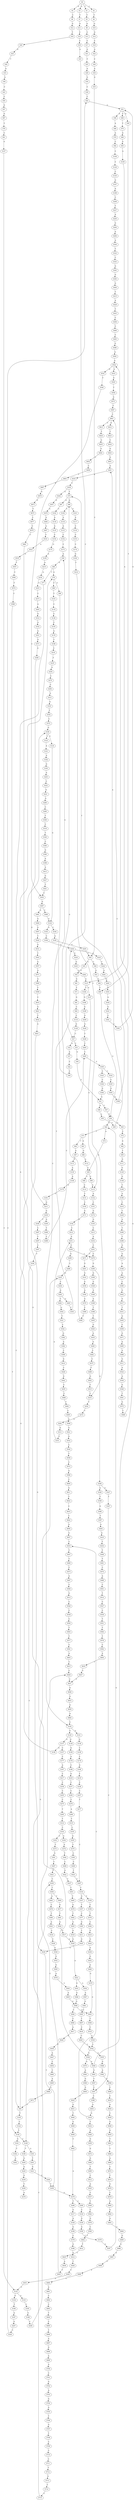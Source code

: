 strict digraph  {
	S0 -> S1 [ label = T ];
	S0 -> S2 [ label = C ];
	S0 -> S3 [ label = G ];
	S0 -> S4 [ label = A ];
	S1 -> S5 [ label = T ];
	S2 -> S6 [ label = T ];
	S3 -> S7 [ label = T ];
	S4 -> S8 [ label = C ];
	S5 -> S9 [ label = G ];
	S6 -> S10 [ label = G ];
	S7 -> S11 [ label = G ];
	S8 -> S12 [ label = G ];
	S9 -> S13 [ label = C ];
	S10 -> S14 [ label = G ];
	S11 -> S15 [ label = C ];
	S12 -> S16 [ label = T ];
	S13 -> S17 [ label = C ];
	S14 -> S18 [ label = C ];
	S15 -> S19 [ label = C ];
	S16 -> S20 [ label = C ];
	S17 -> S21 [ label = G ];
	S18 -> S22 [ label = G ];
	S19 -> S23 [ label = G ];
	S20 -> S24 [ label = G ];
	S21 -> S25 [ label = T ];
	S22 -> S26 [ label = C ];
	S23 -> S27 [ label = C ];
	S24 -> S28 [ label = T ];
	S25 -> S29 [ label = A ];
	S26 -> S30 [ label = A ];
	S27 -> S31 [ label = C ];
	S27 -> S32 [ label = A ];
	S28 -> S33 [ label = G ];
	S29 -> S34 [ label = G ];
	S30 -> S35 [ label = G ];
	S31 -> S36 [ label = G ];
	S32 -> S37 [ label = A ];
	S33 -> S38 [ label = A ];
	S34 -> S39 [ label = C ];
	S35 -> S40 [ label = C ];
	S36 -> S41 [ label = G ];
	S37 -> S42 [ label = C ];
	S38 -> S43 [ label = C ];
	S39 -> S44 [ label = C ];
	S40 -> S45 [ label = G ];
	S40 -> S46 [ label = C ];
	S41 -> S47 [ label = T ];
	S41 -> S48 [ label = A ];
	S42 -> S49 [ label = C ];
	S43 -> S50 [ label = C ];
	S44 -> S51 [ label = G ];
	S45 -> S52 [ label = G ];
	S46 -> S53 [ label = G ];
	S47 -> S54 [ label = G ];
	S48 -> S55 [ label = A ];
	S49 -> S56 [ label = A ];
	S50 -> S57 [ label = G ];
	S51 -> S58 [ label = A ];
	S51 -> S59 [ label = G ];
	S51 -> S60 [ label = C ];
	S52 -> S61 [ label = G ];
	S53 -> S62 [ label = G ];
	S54 -> S63 [ label = A ];
	S54 -> S64 [ label = G ];
	S55 -> S65 [ label = C ];
	S56 -> S66 [ label = G ];
	S57 -> S67 [ label = G ];
	S58 -> S68 [ label = A ];
	S59 -> S69 [ label = T ];
	S60 -> S70 [ label = T ];
	S61 -> S71 [ label = T ];
	S62 -> S69 [ label = T ];
	S63 -> S72 [ label = C ];
	S64 -> S73 [ label = T ];
	S64 -> S74 [ label = A ];
	S65 -> S75 [ label = T ];
	S66 -> S76 [ label = A ];
	S66 -> S77 [ label = T ];
	S67 -> S78 [ label = T ];
	S68 -> S79 [ label = A ];
	S69 -> S54 [ label = G ];
	S70 -> S80 [ label = G ];
	S71 -> S81 [ label = G ];
	S72 -> S82 [ label = G ];
	S73 -> S83 [ label = G ];
	S73 -> S84 [ label = T ];
	S74 -> S85 [ label = A ];
	S75 -> S86 [ label = G ];
	S75 -> S87 [ label = A ];
	S76 -> S88 [ label = C ];
	S76 -> S89 [ label = A ];
	S77 -> S90 [ label = C ];
	S78 -> S91 [ label = C ];
	S79 -> S92 [ label = C ];
	S80 -> S93 [ label = G ];
	S81 -> S94 [ label = C ];
	S82 -> S95 [ label = T ];
	S83 -> S96 [ label = G ];
	S84 -> S97 [ label = A ];
	S85 -> S98 [ label = C ];
	S85 -> S99 [ label = G ];
	S86 -> S100 [ label = C ];
	S86 -> S101 [ label = G ];
	S87 -> S102 [ label = C ];
	S88 -> S103 [ label = T ];
	S89 -> S104 [ label = C ];
	S90 -> S105 [ label = T ];
	S90 -> S106 [ label = G ];
	S91 -> S107 [ label = G ];
	S92 -> S108 [ label = C ];
	S93 -> S109 [ label = A ];
	S94 -> S110 [ label = C ];
	S95 -> S111 [ label = G ];
	S96 -> S112 [ label = A ];
	S97 -> S113 [ label = G ];
	S98 -> S114 [ label = C ];
	S99 -> S115 [ label = A ];
	S100 -> S116 [ label = A ];
	S101 -> S117 [ label = A ];
	S102 -> S118 [ label = A ];
	S103 -> S119 [ label = C ];
	S104 -> S120 [ label = C ];
	S104 -> S121 [ label = A ];
	S105 -> S122 [ label = C ];
	S106 -> S123 [ label = T ];
	S106 -> S124 [ label = C ];
	S107 -> S125 [ label = C ];
	S108 -> S126 [ label = C ];
	S109 -> S127 [ label = A ];
	S110 -> S128 [ label = G ];
	S111 -> S129 [ label = G ];
	S112 -> S85 [ label = A ];
	S113 -> S130 [ label = A ];
	S114 -> S131 [ label = T ];
	S115 -> S132 [ label = A ];
	S116 -> S133 [ label = A ];
	S117 -> S134 [ label = C ];
	S118 -> S135 [ label = A ];
	S119 -> S136 [ label = C ];
	S120 -> S137 [ label = A ];
	S120 -> S138 [ label = G ];
	S121 -> S139 [ label = G ];
	S122 -> S140 [ label = T ];
	S123 -> S141 [ label = A ];
	S124 -> S142 [ label = G ];
	S125 -> S143 [ label = A ];
	S125 -> S144 [ label = G ];
	S126 -> S145 [ label = C ];
	S127 -> S146 [ label = T ];
	S127 -> S147 [ label = G ];
	S128 -> S27 [ label = C ];
	S129 -> S148 [ label = G ];
	S130 -> S149 [ label = A ];
	S131 -> S150 [ label = C ];
	S132 -> S151 [ label = C ];
	S133 -> S152 [ label = C ];
	S134 -> S153 [ label = C ];
	S135 -> S154 [ label = C ];
	S136 -> S155 [ label = C ];
	S137 -> S156 [ label = G ];
	S137 -> S157 [ label = C ];
	S138 -> S158 [ label = G ];
	S139 -> S159 [ label = C ];
	S140 -> S160 [ label = C ];
	S140 -> S161 [ label = G ];
	S141 -> S162 [ label = A ];
	S142 -> S163 [ label = G ];
	S142 -> S164 [ label = C ];
	S143 -> S165 [ label = C ];
	S144 -> S166 [ label = T ];
	S145 -> S167 [ label = G ];
	S146 -> S168 [ label = G ];
	S147 -> S115 [ label = A ];
	S148 -> S169 [ label = T ];
	S149 -> S170 [ label = G ];
	S150 -> S171 [ label = G ];
	S151 -> S172 [ label = G ];
	S152 -> S173 [ label = C ];
	S153 -> S174 [ label = C ];
	S154 -> S175 [ label = G ];
	S155 -> S176 [ label = A ];
	S156 -> S76 [ label = A ];
	S157 -> S177 [ label = C ];
	S158 -> S178 [ label = A ];
	S159 -> S179 [ label = C ];
	S160 -> S180 [ label = T ];
	S160 -> S181 [ label = G ];
	S161 -> S182 [ label = T ];
	S162 -> S183 [ label = G ];
	S163 -> S184 [ label = C ];
	S164 -> S185 [ label = A ];
	S165 -> S186 [ label = G ];
	S166 -> S187 [ label = A ];
	S167 -> S188 [ label = A ];
	S168 -> S189 [ label = G ];
	S169 -> S190 [ label = A ];
	S170 -> S191 [ label = G ];
	S171 -> S192 [ label = G ];
	S172 -> S193 [ label = G ];
	S173 -> S56 [ label = A ];
	S174 -> S194 [ label = G ];
	S175 -> S195 [ label = A ];
	S176 -> S196 [ label = T ];
	S177 -> S197 [ label = A ];
	S178 -> S198 [ label = C ];
	S179 -> S199 [ label = G ];
	S180 -> S200 [ label = G ];
	S181 -> S201 [ label = T ];
	S182 -> S202 [ label = A ];
	S183 -> S203 [ label = A ];
	S184 -> S204 [ label = T ];
	S185 -> S205 [ label = G ];
	S186 -> S206 [ label = C ];
	S187 -> S207 [ label = G ];
	S188 -> S208 [ label = C ];
	S189 -> S209 [ label = G ];
	S190 -> S210 [ label = C ];
	S191 -> S211 [ label = G ];
	S192 -> S212 [ label = C ];
	S193 -> S213 [ label = C ];
	S194 -> S214 [ label = T ];
	S195 -> S215 [ label = A ];
	S196 -> S216 [ label = C ];
	S197 -> S217 [ label = C ];
	S198 -> S218 [ label = G ];
	S199 -> S219 [ label = T ];
	S200 -> S220 [ label = A ];
	S201 -> S221 [ label = G ];
	S203 -> S222 [ label = C ];
	S204 -> S223 [ label = A ];
	S204 -> S224 [ label = G ];
	S205 -> S40 [ label = C ];
	S206 -> S225 [ label = G ];
	S207 -> S226 [ label = C ];
	S208 -> S227 [ label = T ];
	S209 -> S228 [ label = G ];
	S210 -> S229 [ label = T ];
	S211 -> S230 [ label = G ];
	S212 -> S231 [ label = A ];
	S213 -> S232 [ label = A ];
	S214 -> S233 [ label = C ];
	S215 -> S234 [ label = A ];
	S216 -> S235 [ label = T ];
	S217 -> S236 [ label = C ];
	S218 -> S237 [ label = C ];
	S219 -> S238 [ label = C ];
	S220 -> S239 [ label = G ];
	S221 -> S240 [ label = G ];
	S222 -> S241 [ label = G ];
	S223 -> S242 [ label = T ];
	S224 -> S243 [ label = G ];
	S225 -> S244 [ label = C ];
	S226 -> S44 [ label = C ];
	S227 -> S245 [ label = A ];
	S228 -> S246 [ label = T ];
	S229 -> S247 [ label = A ];
	S230 -> S248 [ label = T ];
	S230 -> S249 [ label = G ];
	S231 -> S250 [ label = C ];
	S232 -> S251 [ label = C ];
	S233 -> S252 [ label = T ];
	S234 -> S253 [ label = A ];
	S235 -> S254 [ label = G ];
	S236 -> S255 [ label = C ];
	S237 -> S256 [ label = C ];
	S238 -> S257 [ label = C ];
	S239 -> S258 [ label = T ];
	S240 -> S259 [ label = T ];
	S241 -> S260 [ label = G ];
	S242 -> S261 [ label = A ];
	S243 -> S262 [ label = A ];
	S244 -> S263 [ label = G ];
	S245 -> S264 [ label = G ];
	S246 -> S265 [ label = C ];
	S247 -> S266 [ label = T ];
	S248 -> S267 [ label = C ];
	S249 -> S268 [ label = T ];
	S250 -> S269 [ label = G ];
	S250 -> S270 [ label = C ];
	S251 -> S270 [ label = C ];
	S251 -> S271 [ label = T ];
	S252 -> S272 [ label = C ];
	S253 -> S273 [ label = C ];
	S254 -> S274 [ label = C ];
	S255 -> S275 [ label = C ];
	S256 -> S276 [ label = C ];
	S257 -> S277 [ label = T ];
	S258 -> S278 [ label = A ];
	S259 -> S279 [ label = A ];
	S260 -> S280 [ label = C ];
	S261 -> S281 [ label = G ];
	S262 -> S127 [ label = A ];
	S263 -> S282 [ label = C ];
	S263 -> S283 [ label = G ];
	S264 -> S284 [ label = A ];
	S265 -> S285 [ label = C ];
	S266 -> S286 [ label = T ];
	S267 -> S287 [ label = T ];
	S268 -> S288 [ label = C ];
	S269 -> S289 [ label = C ];
	S270 -> S290 [ label = G ];
	S271 -> S291 [ label = G ];
	S272 -> S292 [ label = G ];
	S273 -> S293 [ label = A ];
	S274 -> S294 [ label = C ];
	S275 -> S295 [ label = T ];
	S276 -> S296 [ label = A ];
	S277 -> S297 [ label = C ];
	S279 -> S298 [ label = T ];
	S279 -> S299 [ label = C ];
	S280 -> S300 [ label = T ];
	S281 -> S301 [ label = T ];
	S282 -> S302 [ label = G ];
	S283 -> S303 [ label = C ];
	S284 -> S304 [ label = A ];
	S285 -> S305 [ label = G ];
	S286 -> S306 [ label = G ];
	S287 -> S307 [ label = C ];
	S288 -> S285 [ label = C ];
	S289 -> S225 [ label = G ];
	S290 -> S308 [ label = A ];
	S290 -> S309 [ label = G ];
	S291 -> S310 [ label = G ];
	S292 -> S311 [ label = G ];
	S293 -> S312 [ label = G ];
	S294 -> S313 [ label = A ];
	S295 -> S314 [ label = T ];
	S296 -> S315 [ label = T ];
	S297 -> S316 [ label = T ];
	S298 -> S317 [ label = G ];
	S299 -> S318 [ label = C ];
	S300 -> S319 [ label = C ];
	S301 -> S320 [ label = A ];
	S302 -> S321 [ label = T ];
	S303 -> S204 [ label = T ];
	S304 -> S322 [ label = T ];
	S305 -> S323 [ label = C ];
	S305 -> S324 [ label = T ];
	S306 -> S325 [ label = G ];
	S307 -> S326 [ label = T ];
	S308 -> S327 [ label = G ];
	S308 -> S328 [ label = A ];
	S309 -> S329 [ label = G ];
	S310 -> S330 [ label = G ];
	S311 -> S331 [ label = C ];
	S312 -> S332 [ label = A ];
	S313 -> S333 [ label = G ];
	S314 -> S334 [ label = C ];
	S315 -> S335 [ label = C ];
	S316 -> S336 [ label = T ];
	S316 -> S337 [ label = G ];
	S317 -> S338 [ label = A ];
	S318 -> S339 [ label = G ];
	S319 -> S340 [ label = T ];
	S320 -> S341 [ label = G ];
	S321 -> S342 [ label = C ];
	S322 -> S343 [ label = C ];
	S323 -> S344 [ label = C ];
	S324 -> S345 [ label = C ];
	S325 -> S346 [ label = A ];
	S326 -> S160 [ label = C ];
	S327 -> S347 [ label = T ];
	S328 -> S348 [ label = T ];
	S329 -> S349 [ label = A ];
	S330 -> S350 [ label = A ];
	S331 -> S231 [ label = A ];
	S332 -> S351 [ label = A ];
	S333 -> S352 [ label = T ];
	S334 -> S353 [ label = C ];
	S334 -> S354 [ label = G ];
	S335 -> S355 [ label = G ];
	S336 -> S356 [ label = C ];
	S337 -> S357 [ label = T ];
	S338 -> S358 [ label = G ];
	S339 -> S359 [ label = G ];
	S340 -> S360 [ label = C ];
	S341 -> S361 [ label = C ];
	S342 -> S362 [ label = G ];
	S343 -> S363 [ label = G ];
	S344 -> S364 [ label = G ];
	S345 -> S365 [ label = G ];
	S346 -> S366 [ label = A ];
	S347 -> S367 [ label = C ];
	S348 -> S368 [ label = G ];
	S349 -> S369 [ label = A ];
	S350 -> S370 [ label = A ];
	S351 -> S371 [ label = G ];
	S352 -> S372 [ label = C ];
	S353 -> S373 [ label = T ];
	S354 -> S374 [ label = A ];
	S355 -> S375 [ label = T ];
	S356 -> S376 [ label = T ];
	S357 -> S377 [ label = C ];
	S358 -> S378 [ label = C ];
	S359 -> S379 [ label = T ];
	S360 -> S380 [ label = G ];
	S361 -> S381 [ label = C ];
	S362 -> S382 [ label = A ];
	S363 -> S383 [ label = G ];
	S364 -> S41 [ label = G ];
	S365 -> S384 [ label = G ];
	S366 -> S385 [ label = C ];
	S367 -> S386 [ label = C ];
	S368 -> S387 [ label = T ];
	S369 -> S388 [ label = T ];
	S370 -> S389 [ label = C ];
	S371 -> S390 [ label = G ];
	S372 -> S106 [ label = G ];
	S373 -> S391 [ label = G ];
	S374 -> S392 [ label = T ];
	S375 -> S393 [ label = C ];
	S376 -> S394 [ label = C ];
	S377 -> S395 [ label = G ];
	S378 -> S396 [ label = G ];
	S379 -> S397 [ label = G ];
	S380 -> S398 [ label = A ];
	S381 -> S51 [ label = G ];
	S382 -> S399 [ label = C ];
	S383 -> S400 [ label = G ];
	S384 -> S401 [ label = A ];
	S385 -> S402 [ label = G ];
	S386 -> S403 [ label = A ];
	S387 -> S404 [ label = A ];
	S388 -> S405 [ label = T ];
	S389 -> S406 [ label = T ];
	S390 -> S211 [ label = G ];
	S391 -> S407 [ label = T ];
	S392 -> S408 [ label = C ];
	S393 -> S409 [ label = C ];
	S394 -> S410 [ label = G ];
	S395 -> S411 [ label = T ];
	S396 -> S412 [ label = G ];
	S397 -> S64 [ label = G ];
	S398 -> S413 [ label = A ];
	S399 -> S414 [ label = G ];
	S400 -> S415 [ label = T ];
	S401 -> S416 [ label = A ];
	S402 -> S417 [ label = G ];
	S403 -> S418 [ label = G ];
	S404 -> S419 [ label = G ];
	S405 -> S420 [ label = G ];
	S406 -> S86 [ label = G ];
	S407 -> S421 [ label = C ];
	S408 -> S422 [ label = G ];
	S409 -> S423 [ label = T ];
	S410 -> S424 [ label = G ];
	S411 -> S425 [ label = G ];
	S412 -> S426 [ label = T ];
	S413 -> S427 [ label = G ];
	S414 -> S428 [ label = C ];
	S415 -> S429 [ label = A ];
	S416 -> S430 [ label = C ];
	S417 -> S431 [ label = T ];
	S418 -> S432 [ label = T ];
	S418 -> S433 [ label = C ];
	S419 -> S434 [ label = T ];
	S420 -> S435 [ label = A ];
	S421 -> S436 [ label = C ];
	S422 -> S437 [ label = T ];
	S423 -> S297 [ label = C ];
	S424 -> S438 [ label = A ];
	S425 -> S439 [ label = G ];
	S426 -> S440 [ label = C ];
	S427 -> S441 [ label = T ];
	S428 -> S442 [ label = G ];
	S429 -> S443 [ label = T ];
	S430 -> S444 [ label = A ];
	S430 -> S75 [ label = T ];
	S431 -> S445 [ label = A ];
	S432 -> S446 [ label = A ];
	S433 -> S447 [ label = T ];
	S434 -> S448 [ label = T ];
	S435 -> S449 [ label = A ];
	S436 -> S450 [ label = T ];
	S437 -> S451 [ label = T ];
	S438 -> S452 [ label = G ];
	S439 -> S259 [ label = T ];
	S440 -> S453 [ label = G ];
	S441 -> S454 [ label = C ];
	S442 -> S455 [ label = C ];
	S443 -> S456 [ label = C ];
	S444 -> S457 [ label = G ];
	S445 -> S458 [ label = C ];
	S446 -> S459 [ label = G ];
	S447 -> S460 [ label = T ];
	S448 -> S461 [ label = T ];
	S449 -> S462 [ label = C ];
	S450 -> S463 [ label = A ];
	S450 -> S464 [ label = T ];
	S451 -> S465 [ label = T ];
	S452 -> S466 [ label = A ];
	S453 -> S125 [ label = C ];
	S454 -> S467 [ label = G ];
	S455 -> S468 [ label = C ];
	S456 -> S469 [ label = C ];
	S457 -> S470 [ label = G ];
	S458 -> S471 [ label = G ];
	S459 -> S472 [ label = G ];
	S460 -> S473 [ label = C ];
	S461 -> S474 [ label = C ];
	S462 -> S475 [ label = C ];
	S463 -> S476 [ label = C ];
	S464 -> S477 [ label = G ];
	S465 -> S478 [ label = G ];
	S466 -> S479 [ label = G ];
	S467 -> S480 [ label = C ];
	S467 -> S481 [ label = A ];
	S468 -> S482 [ label = T ];
	S469 -> S483 [ label = C ];
	S470 -> S484 [ label = A ];
	S471 -> S485 [ label = A ];
	S472 -> S486 [ label = G ];
	S473 -> S487 [ label = A ];
	S474 -> S488 [ label = A ];
	S475 -> S489 [ label = C ];
	S476 -> S490 [ label = T ];
	S477 -> S491 [ label = T ];
	S478 -> S492 [ label = T ];
	S479 -> S493 [ label = G ];
	S480 -> S142 [ label = G ];
	S481 -> S494 [ label = G ];
	S482 -> S495 [ label = C ];
	S483 -> S496 [ label = G ];
	S484 -> S497 [ label = A ];
	S485 -> S498 [ label = A ];
	S486 -> S499 [ label = T ];
	S487 -> S500 [ label = C ];
	S488 -> S501 [ label = C ];
	S489 -> S502 [ label = G ];
	S490 -> S503 [ label = A ];
	S491 -> S504 [ label = A ];
	S492 -> S505 [ label = A ];
	S493 -> S506 [ label = T ];
	S494 -> S507 [ label = G ];
	S495 -> S508 [ label = G ];
	S496 -> S509 [ label = A ];
	S497 -> S510 [ label = T ];
	S498 -> S511 [ label = G ];
	S499 -> S512 [ label = C ];
	S500 -> S513 [ label = G ];
	S501 -> S514 [ label = T ];
	S502 -> S515 [ label = T ];
	S503 -> S516 [ label = C ];
	S504 -> S517 [ label = G ];
	S505 -> S518 [ label = G ];
	S506 -> S519 [ label = C ];
	S507 -> S520 [ label = T ];
	S508 -> S521 [ label = G ];
	S509 -> S522 [ label = A ];
	S510 -> S523 [ label = A ];
	S511 -> S524 [ label = A ];
	S512 -> S525 [ label = A ];
	S513 -> S526 [ label = C ];
	S514 -> S527 [ label = C ];
	S515 -> S233 [ label = C ];
	S516 -> S528 [ label = C ];
	S517 -> S529 [ label = G ];
	S518 -> S529 [ label = G ];
	S519 -> S530 [ label = C ];
	S520 -> S531 [ label = A ];
	S521 -> S532 [ label = G ];
	S522 -> S533 [ label = A ];
	S522 -> S534 [ label = G ];
	S523 -> S535 [ label = G ];
	S524 -> S536 [ label = A ];
	S525 -> S537 [ label = C ];
	S526 -> S538 [ label = C ];
	S527 -> S539 [ label = C ];
	S528 -> S540 [ label = A ];
	S529 -> S541 [ label = A ];
	S530 -> S542 [ label = C ];
	S531 -> S543 [ label = T ];
	S532 -> S544 [ label = C ];
	S533 -> S545 [ label = G ];
	S534 -> S546 [ label = T ];
	S535 -> S547 [ label = T ];
	S536 -> S548 [ label = G ];
	S537 -> S549 [ label = T ];
	S538 -> S550 [ label = C ];
	S539 -> S551 [ label = T ];
	S540 -> S552 [ label = G ];
	S541 -> S553 [ label = G ];
	S541 -> S554 [ label = A ];
	S542 -> S555 [ label = A ];
	S542 -> S556 [ label = G ];
	S543 -> S557 [ label = A ];
	S544 -> S558 [ label = T ];
	S545 -> S559 [ label = T ];
	S546 -> S454 [ label = C ];
	S547 -> S560 [ label = C ];
	S548 -> S561 [ label = T ];
	S549 -> S562 [ label = C ];
	S550 -> S563 [ label = T ];
	S551 -> S564 [ label = T ];
	S552 -> S565 [ label = G ];
	S553 -> S566 [ label = A ];
	S554 -> S567 [ label = A ];
	S555 -> S568 [ label = G ];
	S556 -> S569 [ label = A ];
	S556 -> S570 [ label = G ];
	S557 -> S571 [ label = A ];
	S558 -> S572 [ label = C ];
	S559 -> S573 [ label = G ];
	S560 -> S574 [ label = T ];
	S561 -> S575 [ label = G ];
	S562 -> S576 [ label = G ];
	S563 -> S577 [ label = T ];
	S564 -> S578 [ label = T ];
	S565 -> S579 [ label = A ];
	S566 -> S580 [ label = G ];
	S567 -> S581 [ label = G ];
	S568 -> S582 [ label = A ];
	S569 -> S583 [ label = G ];
	S569 -> S522 [ label = A ];
	S570 -> S584 [ label = A ];
	S571 -> S585 [ label = G ];
	S572 -> S586 [ label = A ];
	S573 -> S587 [ label = T ];
	S574 -> S588 [ label = C ];
	S575 -> S589 [ label = T ];
	S576 -> S590 [ label = C ];
	S577 -> S591 [ label = C ];
	S578 -> S592 [ label = C ];
	S579 -> S593 [ label = G ];
	S580 -> S594 [ label = T ];
	S580 -> S493 [ label = G ];
	S581 -> S595 [ label = G ];
	S582 -> S596 [ label = G ];
	S583 -> S597 [ label = T ];
	S584 -> S598 [ label = G ];
	S585 -> S599 [ label = T ];
	S586 -> S600 [ label = C ];
	S587 -> S601 [ label = C ];
	S588 -> S140 [ label = T ];
	S589 -> S601 [ label = C ];
	S590 -> S602 [ label = T ];
	S591 -> S603 [ label = A ];
	S592 -> S604 [ label = A ];
	S593 -> S605 [ label = A ];
	S594 -> S606 [ label = C ];
	S595 -> S607 [ label = T ];
	S596 -> S608 [ label = C ];
	S597 -> S367 [ label = C ];
	S598 -> S609 [ label = G ];
	S599 -> S610 [ label = C ];
	S600 -> S611 [ label = G ];
	S601 -> S612 [ label = G ];
	S601 -> S613 [ label = C ];
	S602 -> S614 [ label = T ];
	S603 -> S615 [ label = T ];
	S604 -> S616 [ label = T ];
	S605 -> S580 [ label = G ];
	S606 -> S617 [ label = A ];
	S607 -> S618 [ label = C ];
	S608 -> S619 [ label = C ];
	S609 -> S620 [ label = C ];
	S610 -> S621 [ label = G ];
	S611 -> S622 [ label = T ];
	S612 -> S623 [ label = T ];
	S613 -> S624 [ label = T ];
	S614 -> S625 [ label = C ];
	S615 -> S626 [ label = C ];
	S616 -> S627 [ label = C ];
	S617 -> S628 [ label = G ];
	S618 -> S629 [ label = C ];
	S619 -> S630 [ label = A ];
	S620 -> S631 [ label = G ];
	S621 -> S632 [ label = T ];
	S622 -> S633 [ label = C ];
	S623 -> S634 [ label = C ];
	S624 -> S635 [ label = G ];
	S625 -> S636 [ label = A ];
	S626 -> S637 [ label = C ];
	S627 -> S637 [ label = C ];
	S628 -> S638 [ label = G ];
	S629 -> S542 [ label = C ];
	S630 -> S639 [ label = C ];
	S631 -> S640 [ label = T ];
	S632 -> S641 [ label = G ];
	S633 -> S642 [ label = C ];
	S634 -> S643 [ label = G ];
	S635 -> S644 [ label = G ];
	S636 -> S645 [ label = T ];
	S637 -> S646 [ label = A ];
	S638 -> S647 [ label = A ];
	S639 -> S648 [ label = G ];
	S640 -> S649 [ label = G ];
	S641 -> S439 [ label = G ];
	S642 -> S650 [ label = A ];
	S643 -> S651 [ label = G ];
	S644 -> S652 [ label = C ];
	S645 -> S626 [ label = C ];
	S646 -> S653 [ label = G ];
	S647 -> S654 [ label = C ];
	S648 -> S655 [ label = G ];
	S649 -> S656 [ label = G ];
	S650 -> S657 [ label = G ];
	S651 -> S401 [ label = A ];
	S652 -> S658 [ label = C ];
	S653 -> S659 [ label = A ];
	S654 -> S660 [ label = C ];
	S655 -> S661 [ label = T ];
	S656 -> S662 [ label = T ];
	S657 -> S433 [ label = C ];
	S658 -> S663 [ label = T ];
	S659 -> S664 [ label = A ];
	S660 -> S665 [ label = A ];
	S661 -> S666 [ label = T ];
	S662 -> S279 [ label = A ];
	S663 -> S667 [ label = G ];
	S664 -> S104 [ label = C ];
	S665 -> S668 [ label = G ];
	S666 -> S669 [ label = A ];
	S667 -> S670 [ label = G ];
	S668 -> S671 [ label = T ];
	S669 -> S672 [ label = C ];
	S670 -> S673 [ label = G ];
	S671 -> S90 [ label = C ];
	S672 -> S674 [ label = T ];
	S673 -> S675 [ label = T ];
	S674 -> S676 [ label = G ];
	S675 -> S677 [ label = C ];
	S676 -> S678 [ label = C ];
	S677 -> S679 [ label = C ];
	S678 -> S680 [ label = A ];
	S679 -> S681 [ label = C ];
	S680 -> S682 [ label = G ];
	S681 -> S556 [ label = G ];
	S682 -> S683 [ label = A ];
	S683 -> S684 [ label = C ];
	S684 -> S685 [ label = G ];
	S685 -> S686 [ label = G ];
	S686 -> S687 [ label = A ];
	S687 -> S688 [ label = C ];
	S688 -> S689 [ label = A ];
	S689 -> S690 [ label = C ];
	S690 -> S691 [ label = A ];
	S691 -> S692 [ label = C ];
	S692 -> S693 [ label = C ];
	S693 -> S694 [ label = T ];
	S694 -> S695 [ label = C ];
	S695 -> S696 [ label = T ];
	S696 -> S697 [ label = A ];
	S697 -> S698 [ label = G ];
	S698 -> S699 [ label = A ];
	S699 -> S700 [ label = A ];
	S700 -> S701 [ label = C ];
	S701 -> S702 [ label = G ];
	S702 -> S703 [ label = A ];
	S703 -> S704 [ label = G ];
	S704 -> S705 [ label = G ];
	S705 -> S706 [ label = T ];
	S706 -> S707 [ label = G ];
	S707 -> S708 [ label = T ];
	S708 -> S709 [ label = C ];
	S709 -> S710 [ label = C ];
	S710 -> S711 [ label = C ];
	S711 -> S712 [ label = T ];
	S712 -> S713 [ label = G ];
	S713 -> S714 [ label = T ];
	S714 -> S715 [ label = C ];
	S715 -> S436 [ label = C ];
}

